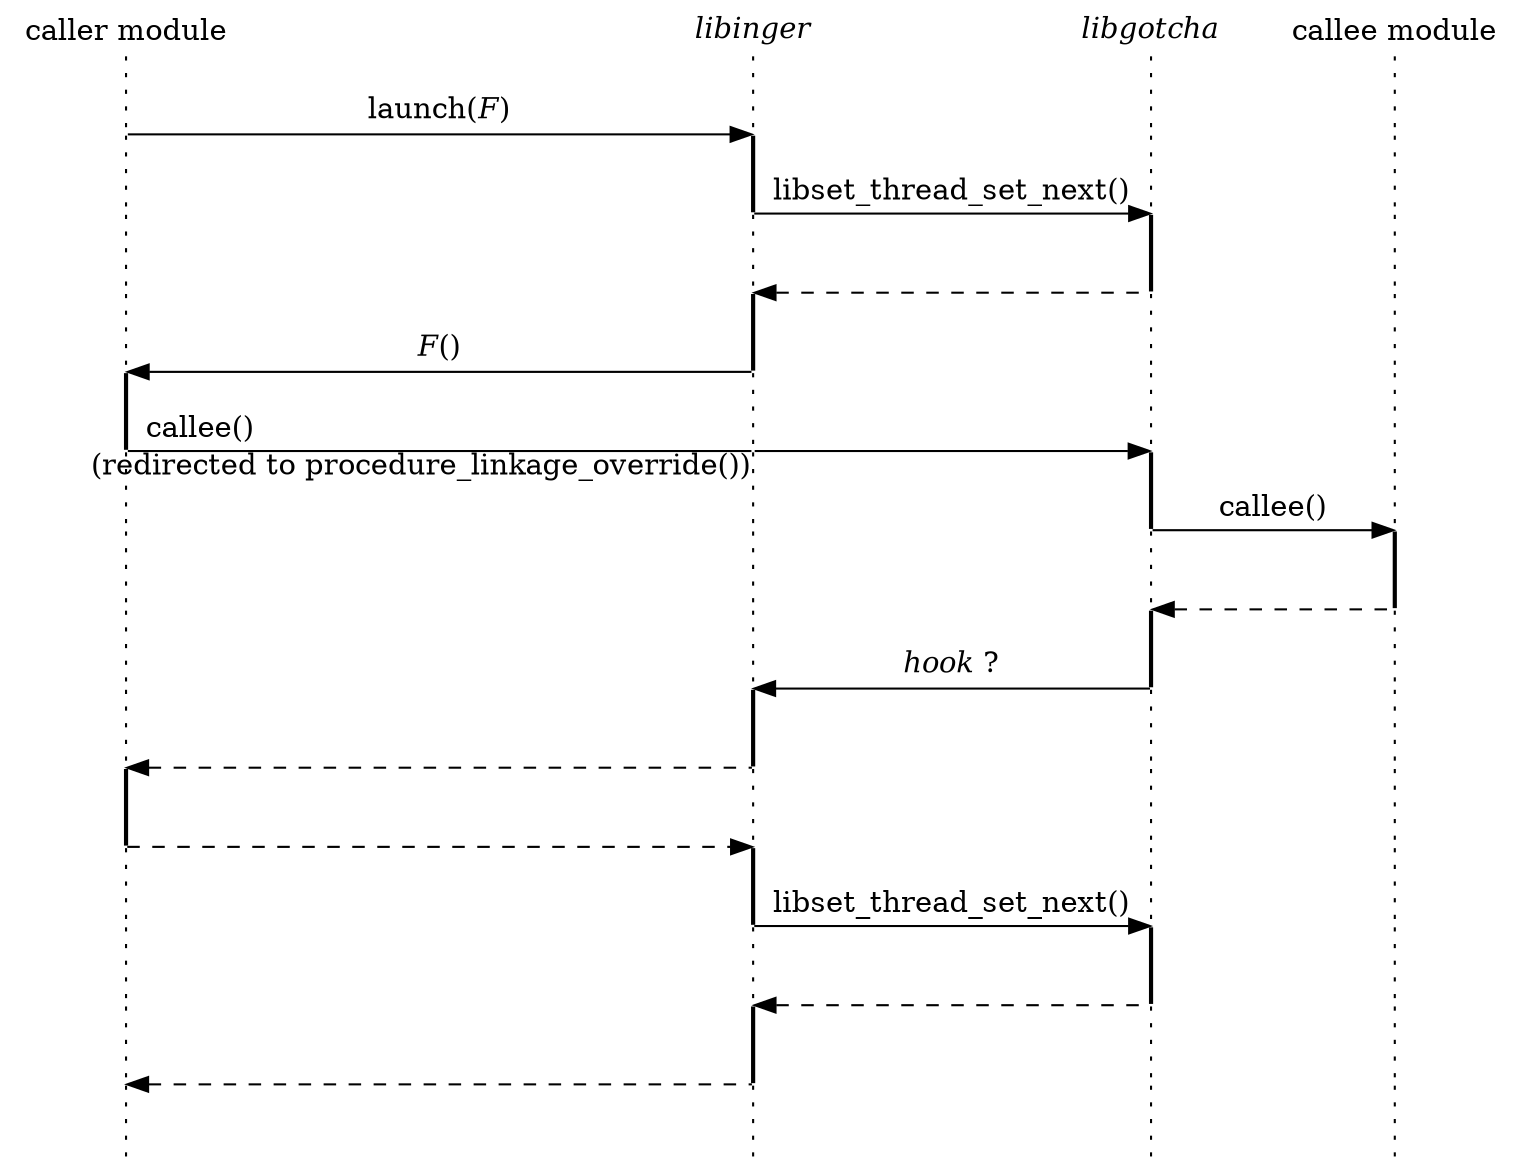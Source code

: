 strict digraph {
	edge [arrowhead=none];
	node [shape=none, width=0, height=0, label=""];

	caller [label="caller module"];
	control [label=<<i>libinger</i>>];
	gotcha [label=<<i>libgotcha</i>>];
	callee [label="callee module"];

	{
		// This weight must be at least the number of horizontal arrows.
		edge [style=dotted, weight=5];

		caller -> callerA -> callerB -> callerC -> callerD;
		callerD -> callerE [style=solid, penwidth=2];
		callerE -> callerF -> callerG -> callerH -> callerI;
		callerI -> callerJ [style=solid, penwidth=2];
		callerJ -> callerK -> callerL -> callerM -> callerN;

		control -> controlA;
		controlA -> controlB [style=solid, penwidth=2];
		controlB -> controlC;
		controlC -> controlD [style=solid, penwidth=2];
		controlD -> controlE -> controlF -> controlG -> controlH
		controlH -> controlI [style=solid, penwidth=2];
		controlI -> controlJ;
		controlJ -> controlK [style=solid, penwidth=2];
		controlK -> controlL;
		controlL -> controlM [style=solid, penwidth=2];
		controlM -> controlN;

		gotcha -> gotchaA -> gotchaB;
		gotchaB -> gotchaC [style=solid, penwidth=2];
		gotchaC -> gotchaD -> gotchaE;
		gotchaE -> gotchaF [style=solid, penwidth=2];
		gotchaF -> gotchaG;
		gotchaG -> gotchaH [style=solid, penwidth=2];
		gotchaH -> gotchaI -> gotchaJ -> gotchaK;
		gotchaK -> gotchaL [style=solid, penwidth=2];
		gotchaL -> gotchaM -> gotchaN;

		callee -> calleeA -> calleeB -> calleeC -> calleeD -> calleeE -> calleeF;
		calleeF -> calleeG [style=solid, penwidth=2];
		calleeG -> calleeH -> calleeI -> calleeJ -> calleeK -> calleeL -> calleeM -> calleeN;
	}

	{
		rank=same;
		callerA -> controlA [label=<launch(<i>F</i>)>, arrowhead=normal];
	}

	{
		rank=same;
		controlB -> gotchaB [label="libset_thread_set_next()", arrowhead=normal];
	}

	{
		rank=same;
		controlC -> gotchaC [style=dashed, arrowhead=normal, dir=back];
	}

	{
		rank=same;
		callerD -> controlD [label=<<i>F</i>()>, arrowhead=normal, dir=back];
	}

	{
		rank=same;
		callerE -> controlE [label="callee()                                                   ", headlabel="(redirected to procedure_linkage_override())"];
		controlE -> gotchaE [arrowhead=normal];
	}

	{
		rank=same;
		gotchaF -> calleeF [label="callee()", arrowhead=normal];
	}

	{
		rank=same;
		gotchaG -> calleeG [style=dashed, arrowhead=normal, dir=back];
	}

	{
		rank=same;
		controlH -> gotchaH [label=<<i>hook</i> ?>, arrowhead=normal, dir=back];
	}

	{
		rank=same;
		callerI -> controlI [style=dashed, arrowhead=normal, dir=back];
	}

	{
		rank=same;
		callerJ -> controlJ [style=dashed, arrowhead=normal];
	}

	{
		rank=same;
		controlK -> gotchaK [label="libset_thread_set_next()", arrowhead=normal];
	}

	{
		rank=same;
		controlL -> gotchaL [style=dashed, arrowhead=normal, dir=back];
	}

	{
		rank=same;
		callerM -> controlM [style=dashed, arrowhead=normal, dir=back];
	}
}
